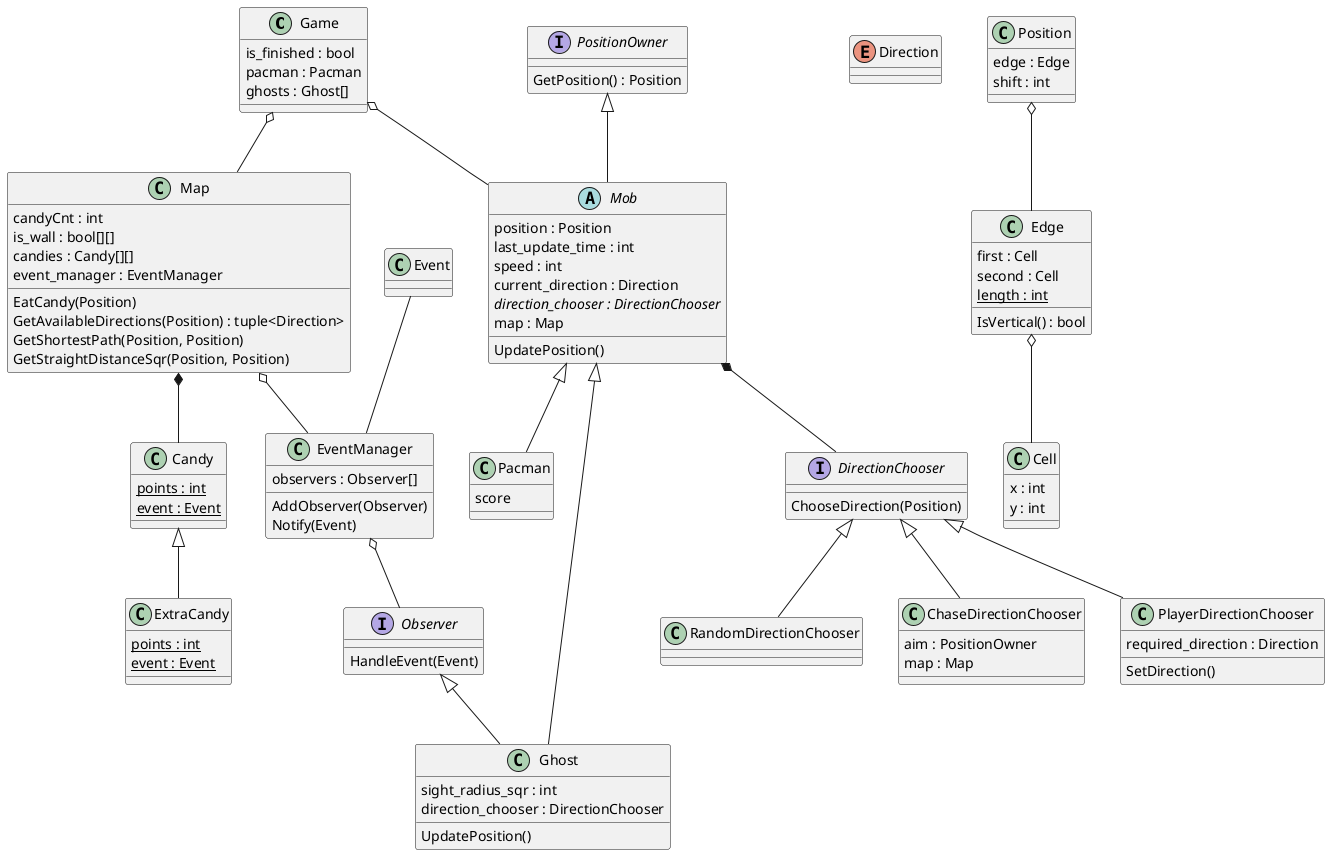 @startuml Class Diagram
skinparam classAttributeIconSize 0

class Game

enum Direction
class Map
class Cell
class Edge
class Position
interface PositionOwner

class Candy
class ExtraCandy

abstract Mob
class Pacman
class Ghost
interface DirectionChooser
class RandomDirectionChooser
class ChaseDirectionChooser
class PlayerDirectionChooser

class Event
class EventManager
interface Observer

Game : is_finished : bool
Game : pacman : Pacman
Game : ghosts : Ghost[]

Cell : x : int
Cell : y : int

Edge : first : Cell
Edge : second : Cell
Edge : {static} length : int
Edge : IsVertical() : bool

Map : candyCnt : int
Map : is_wall : bool[][]
Map : candies : Candy[][]
Map : event_manager : EventManager
Map : EatCandy(Position)

Map : GetAvailableDirections(Position) : tuple<Direction>
Map : GetShortestPath(Position, Position)
Map : GetStraightDistanceSqr(Position, Position)

PositionOwner : GetPosition() : Position


Position : edge : Edge
Position : shift : int

Candy : {static} points : int
Candy : {static} event : Event

ExtraCandy : {static} points : int
ExtraCandy : {static} event : Event

Mob : position : Position
Mob : last_update_time : int
Mob : speed : int
Mob : current_direction : Direction
Mob : {abstract} direction_chooser : DirectionChooser
Mob : UpdatePosition()
Mob : map : Map

Pacman : score

Ghost : sight_radius_sqr : int
Ghost : UpdatePosition()
Ghost : direction_chooser : DirectionChooser

DirectionChooser : ChooseDirection(Position)

ChaseDirectionChooser : aim : PositionOwner
ChaseDirectionChooser : map : Map

PlayerDirectionChooser : required_direction : Direction
PlayerDirectionChooser : SetDirection()

EventManager : observers : Observer[]
EventManager : AddObserver(Observer)
EventManager : Notify(Event)

Observer : HandleEvent(Event)

Game o-- Mob
Game o-- Map

PositionOwner <|-- Mob

Mob <|-- Pacman
Mob <|-- Ghost

DirectionChooser <|-- RandomDirectionChooser
DirectionChooser <|-- ChaseDirectionChooser
DirectionChooser <|-- PlayerDirectionChooser

Mob *-- DirectionChooser

Observer <|-- Ghost

Event -- EventManager

Position o-- Edge

Edge o-- Cell

Map o-- EventManager
Map *-- Candy

EventManager o-- Observer

Candy <|-- ExtraCandy
@enduml
